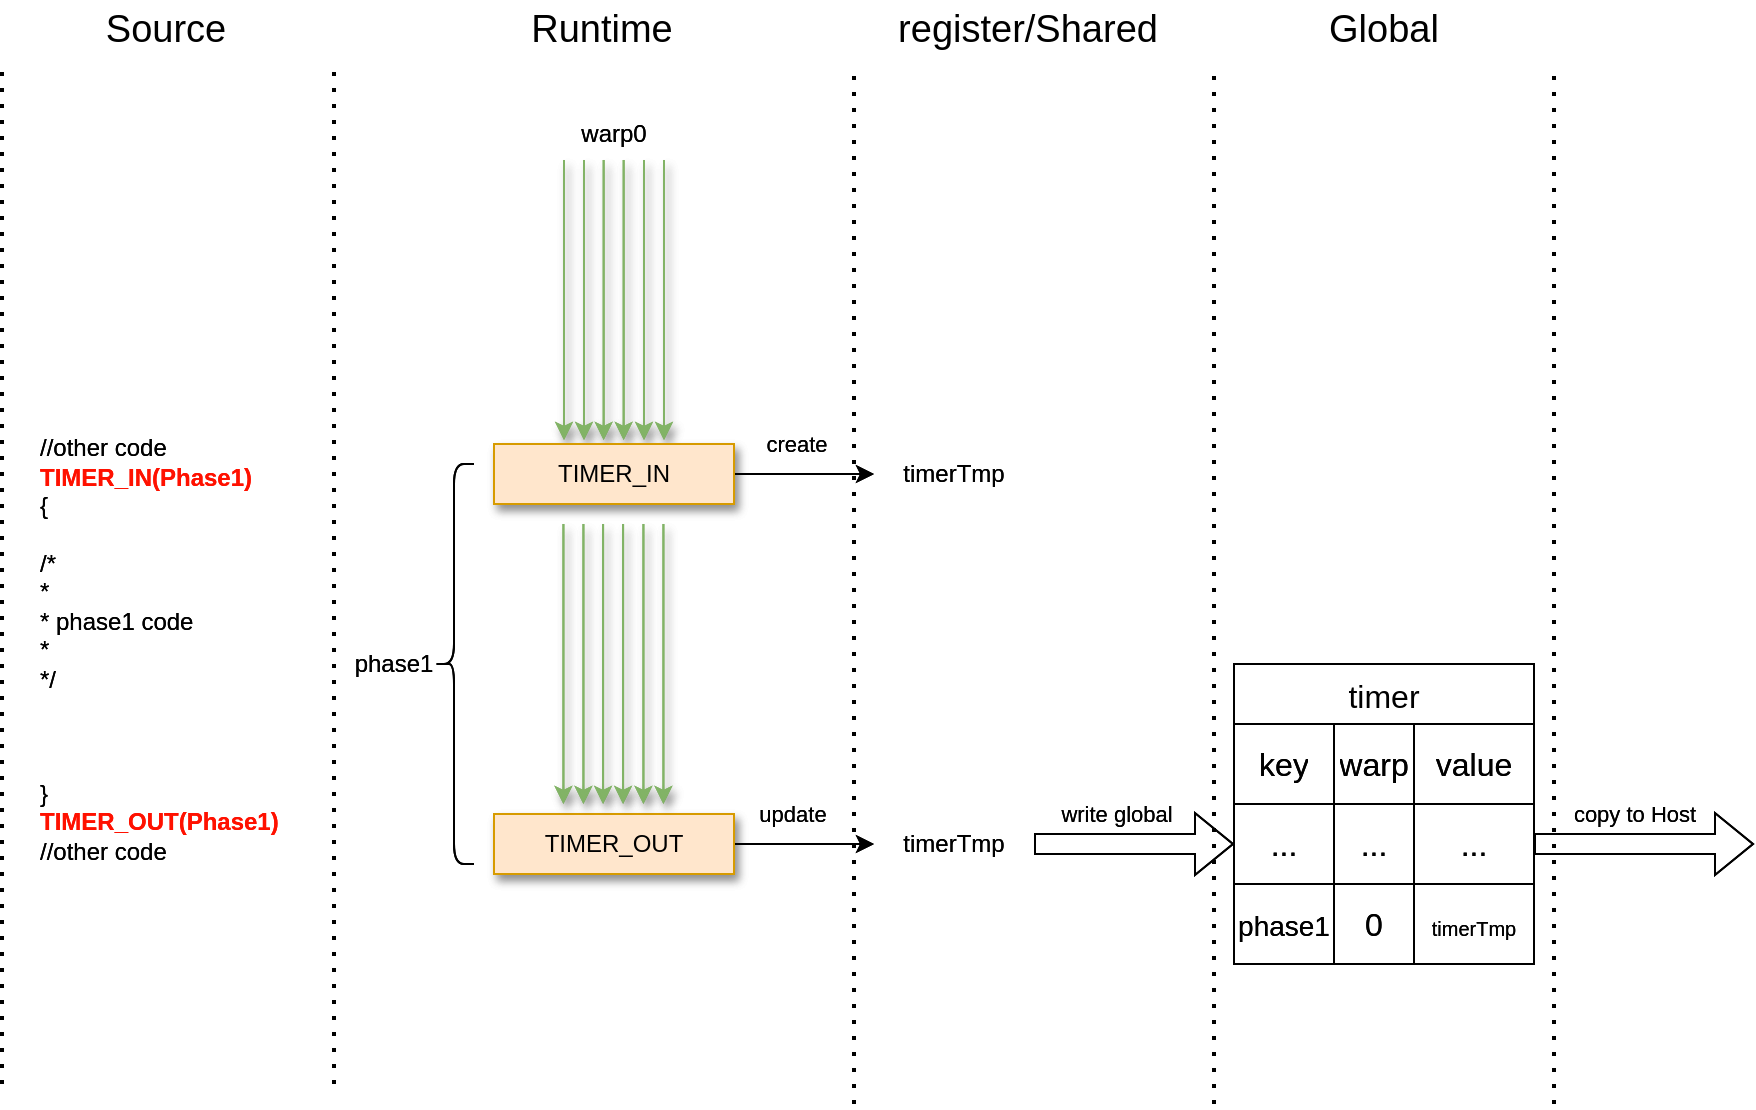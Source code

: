 <mxfile version="24.3.1" type="github">
  <diagram name="第 1 页" id="hJNX8lAzf8RKwbBA4VXU">
    <mxGraphModel dx="2089" dy="714" grid="1" gridSize="10" guides="1" tooltips="1" connect="1" arrows="1" fold="1" page="1" pageScale="1" pageWidth="827" pageHeight="1169" math="0" shadow="0">
      <root>
        <mxCell id="0" />
        <mxCell id="1" parent="0" />
        <mxCell id="9Ep7C8gIcRbLe95KcG3j-2" value="" style="endArrow=classic;html=1;rounded=0;shadow=1;fillColor=#d5e8d4;strokeColor=#82b366;" edge="1" parent="1">
          <mxGeometry width="50" height="50" relative="1" as="geometry">
            <mxPoint x="-119" y="268" as="sourcePoint" />
            <mxPoint x="-119" y="408" as="targetPoint" />
          </mxGeometry>
        </mxCell>
        <mxCell id="9Ep7C8gIcRbLe95KcG3j-3" value="" style="endArrow=classic;html=1;rounded=0;shadow=1;fillColor=#d5e8d4;strokeColor=#82b366;" edge="1" parent="1">
          <mxGeometry width="50" height="50" relative="1" as="geometry">
            <mxPoint x="-109" y="268" as="sourcePoint" />
            <mxPoint x="-109" y="408" as="targetPoint" />
          </mxGeometry>
        </mxCell>
        <mxCell id="9Ep7C8gIcRbLe95KcG3j-4" value="" style="endArrow=classic;html=1;rounded=0;shadow=1;fillColor=#d5e8d4;strokeColor=#82b366;" edge="1" parent="1">
          <mxGeometry width="50" height="50" relative="1" as="geometry">
            <mxPoint x="-99.17" y="268" as="sourcePoint" />
            <mxPoint x="-99.17" y="408" as="targetPoint" />
          </mxGeometry>
        </mxCell>
        <mxCell id="9Ep7C8gIcRbLe95KcG3j-5" value="" style="endArrow=classic;html=1;rounded=0;shadow=1;fillColor=#d5e8d4;strokeColor=#82b366;" edge="1" parent="1">
          <mxGeometry width="50" height="50" relative="1" as="geometry">
            <mxPoint x="-89.17" y="268" as="sourcePoint" />
            <mxPoint x="-89.17" y="408" as="targetPoint" />
          </mxGeometry>
        </mxCell>
        <mxCell id="9Ep7C8gIcRbLe95KcG3j-6" value="" style="endArrow=classic;html=1;rounded=0;shadow=1;fillColor=#d5e8d4;strokeColor=#82b366;" edge="1" parent="1">
          <mxGeometry width="50" height="50" relative="1" as="geometry">
            <mxPoint x="-79" y="268" as="sourcePoint" />
            <mxPoint x="-79" y="408" as="targetPoint" />
          </mxGeometry>
        </mxCell>
        <mxCell id="9Ep7C8gIcRbLe95KcG3j-7" value="" style="endArrow=classic;html=1;rounded=0;shadow=1;fillColor=#d5e8d4;strokeColor=#82b366;" edge="1" parent="1">
          <mxGeometry width="50" height="50" relative="1" as="geometry">
            <mxPoint x="-69" y="268" as="sourcePoint" />
            <mxPoint x="-69" y="408" as="targetPoint" />
          </mxGeometry>
        </mxCell>
        <mxCell id="9Ep7C8gIcRbLe95KcG3j-10" value="warp0" style="text;html=1;align=center;verticalAlign=middle;whiteSpace=wrap;rounded=0;" vertex="1" parent="1">
          <mxGeometry x="-124" y="240" width="60" height="30" as="geometry" />
        </mxCell>
        <mxCell id="9Ep7C8gIcRbLe95KcG3j-60" value="" style="edgeStyle=orthogonalEdgeStyle;rounded=0;orthogonalLoop=1;jettySize=auto;html=1;" edge="1" parent="1" source="9Ep7C8gIcRbLe95KcG3j-24" target="9Ep7C8gIcRbLe95KcG3j-48">
          <mxGeometry relative="1" as="geometry" />
        </mxCell>
        <mxCell id="9Ep7C8gIcRbLe95KcG3j-61" value="create" style="edgeLabel;html=1;align=center;verticalAlign=middle;resizable=0;points=[];labelBackgroundColor=none;" vertex="1" connectable="0" parent="9Ep7C8gIcRbLe95KcG3j-60">
          <mxGeometry x="-0.047" relative="1" as="geometry">
            <mxPoint x="-3" y="-15" as="offset" />
          </mxGeometry>
        </mxCell>
        <mxCell id="9Ep7C8gIcRbLe95KcG3j-24" value="TIMER_IN" style="rounded=0;whiteSpace=wrap;html=1;fillColor=#ffe6cc;strokeColor=#d79b00;shadow=1;" vertex="1" parent="1">
          <mxGeometry x="-154" y="410" width="120" height="30" as="geometry" />
        </mxCell>
        <mxCell id="9Ep7C8gIcRbLe95KcG3j-46" value="" style="edgeStyle=orthogonalEdgeStyle;rounded=0;orthogonalLoop=1;jettySize=auto;html=1;entryX=0;entryY=0.5;entryDx=0;entryDy=0;" edge="1" parent="1" source="9Ep7C8gIcRbLe95KcG3j-26" target="9Ep7C8gIcRbLe95KcG3j-49">
          <mxGeometry relative="1" as="geometry">
            <mxPoint x="46" y="615" as="targetPoint" />
          </mxGeometry>
        </mxCell>
        <mxCell id="9Ep7C8gIcRbLe95KcG3j-62" value="update" style="edgeLabel;html=1;align=center;verticalAlign=middle;resizable=0;points=[];labelBackgroundColor=none;" vertex="1" connectable="0" parent="9Ep7C8gIcRbLe95KcG3j-46">
          <mxGeometry x="-0.183" relative="1" as="geometry">
            <mxPoint y="-15" as="offset" />
          </mxGeometry>
        </mxCell>
        <mxCell id="9Ep7C8gIcRbLe95KcG3j-26" value="TIMER_OUT" style="rounded=0;whiteSpace=wrap;html=1;fillColor=#ffe6cc;strokeColor=#d79b00;shadow=1;" vertex="1" parent="1">
          <mxGeometry x="-154" y="595" width="120" height="30" as="geometry" />
        </mxCell>
        <mxCell id="9Ep7C8gIcRbLe95KcG3j-27" value="" style="shape=curlyBracket;whiteSpace=wrap;html=1;rounded=1;labelPosition=left;verticalLabelPosition=middle;align=right;verticalAlign=middle;" vertex="1" parent="1">
          <mxGeometry x="-184" y="420" width="20" height="200" as="geometry" />
        </mxCell>
        <mxCell id="9Ep7C8gIcRbLe95KcG3j-28" value="phase1" style="text;html=1;align=center;verticalAlign=middle;whiteSpace=wrap;rounded=0;" vertex="1" parent="1">
          <mxGeometry x="-234" y="505" width="60" height="30" as="geometry" />
        </mxCell>
        <mxCell id="9Ep7C8gIcRbLe95KcG3j-35" value="" style="endArrow=classic;html=1;rounded=0;shadow=1;fillColor=#d5e8d4;strokeColor=#82b366;" edge="1" parent="1">
          <mxGeometry width="50" height="50" relative="1" as="geometry">
            <mxPoint x="-119.29" y="450" as="sourcePoint" />
            <mxPoint x="-119.29" y="590" as="targetPoint" />
          </mxGeometry>
        </mxCell>
        <mxCell id="9Ep7C8gIcRbLe95KcG3j-36" value="" style="endArrow=classic;html=1;rounded=0;shadow=1;fillColor=#d5e8d4;strokeColor=#82b366;" edge="1" parent="1">
          <mxGeometry width="50" height="50" relative="1" as="geometry">
            <mxPoint x="-109.29" y="450" as="sourcePoint" />
            <mxPoint x="-109.29" y="590" as="targetPoint" />
          </mxGeometry>
        </mxCell>
        <mxCell id="9Ep7C8gIcRbLe95KcG3j-37" value="" style="endArrow=classic;html=1;rounded=0;shadow=1;fillColor=#d5e8d4;strokeColor=#82b366;" edge="1" parent="1">
          <mxGeometry width="50" height="50" relative="1" as="geometry">
            <mxPoint x="-99.46" y="450" as="sourcePoint" />
            <mxPoint x="-99.46" y="590" as="targetPoint" />
          </mxGeometry>
        </mxCell>
        <mxCell id="9Ep7C8gIcRbLe95KcG3j-38" value="" style="endArrow=classic;html=1;rounded=0;shadow=1;fillColor=#d5e8d4;strokeColor=#82b366;" edge="1" parent="1">
          <mxGeometry width="50" height="50" relative="1" as="geometry">
            <mxPoint x="-89.46" y="450" as="sourcePoint" />
            <mxPoint x="-89.46" y="590" as="targetPoint" />
          </mxGeometry>
        </mxCell>
        <mxCell id="9Ep7C8gIcRbLe95KcG3j-39" value="" style="endArrow=classic;html=1;rounded=0;shadow=1;fillColor=#d5e8d4;strokeColor=#82b366;" edge="1" parent="1">
          <mxGeometry width="50" height="50" relative="1" as="geometry">
            <mxPoint x="-79.29" y="450" as="sourcePoint" />
            <mxPoint x="-79.29" y="590" as="targetPoint" />
          </mxGeometry>
        </mxCell>
        <mxCell id="9Ep7C8gIcRbLe95KcG3j-40" value="" style="endArrow=classic;html=1;rounded=0;shadow=1;fillColor=#d5e8d4;strokeColor=#82b366;" edge="1" parent="1">
          <mxGeometry width="50" height="50" relative="1" as="geometry">
            <mxPoint x="-69.29" y="450" as="sourcePoint" />
            <mxPoint x="-69.29" y="590" as="targetPoint" />
          </mxGeometry>
        </mxCell>
        <mxCell id="9Ep7C8gIcRbLe95KcG3j-43" value="" style="endArrow=none;dashed=1;html=1;dashPattern=1 3;strokeWidth=2;rounded=0;" edge="1" parent="1">
          <mxGeometry width="50" height="50" relative="1" as="geometry">
            <mxPoint x="-234" y="730" as="sourcePoint" />
            <mxPoint x="-234" y="220" as="targetPoint" />
          </mxGeometry>
        </mxCell>
        <mxCell id="9Ep7C8gIcRbLe95KcG3j-44" value="" style="endArrow=none;dashed=1;html=1;dashPattern=1 3;strokeWidth=2;rounded=0;" edge="1" parent="1">
          <mxGeometry width="50" height="50" relative="1" as="geometry">
            <mxPoint x="26" y="740" as="sourcePoint" />
            <mxPoint x="26" y="220" as="targetPoint" />
          </mxGeometry>
        </mxCell>
        <mxCell id="9Ep7C8gIcRbLe95KcG3j-47" value="Runtime" style="text;html=1;align=center;verticalAlign=middle;whiteSpace=wrap;rounded=0;fontSize=19;" vertex="1" parent="1">
          <mxGeometry x="-130" y="188" width="60" height="30" as="geometry" />
        </mxCell>
        <mxCell id="9Ep7C8gIcRbLe95KcG3j-48" value="timerTmp" style="text;html=1;align=center;verticalAlign=middle;whiteSpace=wrap;rounded=0;" vertex="1" parent="1">
          <mxGeometry x="36" y="410" width="80" height="30" as="geometry" />
        </mxCell>
        <mxCell id="9Ep7C8gIcRbLe95KcG3j-49" value="timerTmp" style="text;html=1;align=center;verticalAlign=middle;whiteSpace=wrap;rounded=0;" vertex="1" parent="1">
          <mxGeometry x="36" y="595" width="80" height="30" as="geometry" />
        </mxCell>
        <mxCell id="9Ep7C8gIcRbLe95KcG3j-51" value="" style="endArrow=none;dashed=1;html=1;dashPattern=1 3;strokeWidth=2;rounded=0;" edge="1" parent="1">
          <mxGeometry width="50" height="50" relative="1" as="geometry">
            <mxPoint x="206" y="740" as="sourcePoint" />
            <mxPoint x="206" y="220" as="targetPoint" />
          </mxGeometry>
        </mxCell>
        <mxCell id="9Ep7C8gIcRbLe95KcG3j-54" value="" style="endArrow=none;dashed=1;html=1;dashPattern=1 3;strokeWidth=2;rounded=0;" edge="1" parent="1">
          <mxGeometry width="50" height="50" relative="1" as="geometry">
            <mxPoint x="376" y="740" as="sourcePoint" />
            <mxPoint x="376" y="220" as="targetPoint" />
          </mxGeometry>
        </mxCell>
        <mxCell id="9Ep7C8gIcRbLe95KcG3j-65" value="timer" style="shape=table;startSize=30;container=1;collapsible=0;childLayout=tableLayout;strokeColor=default;fontSize=16;shadow=0;" vertex="1" parent="1">
          <mxGeometry x="216" y="520" width="150" height="150" as="geometry" />
        </mxCell>
        <mxCell id="9Ep7C8gIcRbLe95KcG3j-66" value="" style="shape=tableRow;horizontal=0;startSize=0;swimlaneHead=0;swimlaneBody=0;strokeColor=inherit;top=0;left=0;bottom=0;right=0;collapsible=0;dropTarget=0;fillColor=none;points=[[0,0.5],[1,0.5]];portConstraint=eastwest;fontSize=16;" vertex="1" parent="9Ep7C8gIcRbLe95KcG3j-65">
          <mxGeometry y="30" width="150" height="40" as="geometry" />
        </mxCell>
        <mxCell id="9Ep7C8gIcRbLe95KcG3j-67" value="key" style="shape=partialRectangle;html=1;whiteSpace=wrap;connectable=0;strokeColor=inherit;overflow=hidden;fillColor=none;top=0;left=0;bottom=0;right=0;pointerEvents=1;fontSize=16;" vertex="1" parent="9Ep7C8gIcRbLe95KcG3j-66">
          <mxGeometry width="50" height="40" as="geometry">
            <mxRectangle width="50" height="40" as="alternateBounds" />
          </mxGeometry>
        </mxCell>
        <mxCell id="9Ep7C8gIcRbLe95KcG3j-68" value="warp" style="shape=partialRectangle;html=1;whiteSpace=wrap;connectable=0;strokeColor=inherit;overflow=hidden;fillColor=none;top=0;left=0;bottom=0;right=0;pointerEvents=1;fontSize=16;" vertex="1" parent="9Ep7C8gIcRbLe95KcG3j-66">
          <mxGeometry x="50" width="40" height="40" as="geometry">
            <mxRectangle width="40" height="40" as="alternateBounds" />
          </mxGeometry>
        </mxCell>
        <mxCell id="9Ep7C8gIcRbLe95KcG3j-69" value="value" style="shape=partialRectangle;html=1;whiteSpace=wrap;connectable=0;strokeColor=inherit;overflow=hidden;fillColor=none;top=0;left=0;bottom=0;right=0;pointerEvents=1;fontSize=16;" vertex="1" parent="9Ep7C8gIcRbLe95KcG3j-66">
          <mxGeometry x="90" width="60" height="40" as="geometry">
            <mxRectangle width="60" height="40" as="alternateBounds" />
          </mxGeometry>
        </mxCell>
        <mxCell id="9Ep7C8gIcRbLe95KcG3j-70" value="" style="shape=tableRow;horizontal=0;startSize=0;swimlaneHead=0;swimlaneBody=0;strokeColor=inherit;top=0;left=0;bottom=0;right=0;collapsible=0;dropTarget=0;fillColor=none;points=[[0,0.5],[1,0.5]];portConstraint=eastwest;fontSize=16;" vertex="1" parent="9Ep7C8gIcRbLe95KcG3j-65">
          <mxGeometry y="70" width="150" height="40" as="geometry" />
        </mxCell>
        <mxCell id="9Ep7C8gIcRbLe95KcG3j-71" value="..." style="shape=partialRectangle;html=1;whiteSpace=wrap;connectable=0;strokeColor=inherit;overflow=hidden;fillColor=none;top=0;left=0;bottom=0;right=0;pointerEvents=1;fontSize=16;" vertex="1" parent="9Ep7C8gIcRbLe95KcG3j-70">
          <mxGeometry width="50" height="40" as="geometry">
            <mxRectangle width="50" height="40" as="alternateBounds" />
          </mxGeometry>
        </mxCell>
        <mxCell id="9Ep7C8gIcRbLe95KcG3j-72" value="..." style="shape=partialRectangle;html=1;whiteSpace=wrap;connectable=0;strokeColor=inherit;overflow=hidden;fillColor=none;top=0;left=0;bottom=0;right=0;pointerEvents=1;fontSize=16;" vertex="1" parent="9Ep7C8gIcRbLe95KcG3j-70">
          <mxGeometry x="50" width="40" height="40" as="geometry">
            <mxRectangle width="40" height="40" as="alternateBounds" />
          </mxGeometry>
        </mxCell>
        <mxCell id="9Ep7C8gIcRbLe95KcG3j-73" value="..." style="shape=partialRectangle;html=1;whiteSpace=wrap;connectable=0;strokeColor=inherit;overflow=hidden;fillColor=none;top=0;left=0;bottom=0;right=0;pointerEvents=1;fontSize=16;" vertex="1" parent="9Ep7C8gIcRbLe95KcG3j-70">
          <mxGeometry x="90" width="60" height="40" as="geometry">
            <mxRectangle width="60" height="40" as="alternateBounds" />
          </mxGeometry>
        </mxCell>
        <mxCell id="9Ep7C8gIcRbLe95KcG3j-74" value="" style="shape=tableRow;horizontal=0;startSize=0;swimlaneHead=0;swimlaneBody=0;strokeColor=inherit;top=0;left=0;bottom=0;right=0;collapsible=0;dropTarget=0;fillColor=none;points=[[0,0.5],[1,0.5]];portConstraint=eastwest;fontSize=16;" vertex="1" parent="9Ep7C8gIcRbLe95KcG3j-65">
          <mxGeometry y="110" width="150" height="40" as="geometry" />
        </mxCell>
        <mxCell id="9Ep7C8gIcRbLe95KcG3j-75" value="&lt;font style=&quot;font-size: 14px;&quot;&gt;phase1&lt;/font&gt;" style="shape=partialRectangle;html=1;whiteSpace=wrap;connectable=0;strokeColor=inherit;overflow=hidden;fillColor=none;top=0;left=0;bottom=0;right=0;pointerEvents=1;fontSize=16;" vertex="1" parent="9Ep7C8gIcRbLe95KcG3j-74">
          <mxGeometry width="50" height="40" as="geometry">
            <mxRectangle width="50" height="40" as="alternateBounds" />
          </mxGeometry>
        </mxCell>
        <mxCell id="9Ep7C8gIcRbLe95KcG3j-76" value="0" style="shape=partialRectangle;html=1;whiteSpace=wrap;connectable=0;strokeColor=inherit;overflow=hidden;fillColor=none;top=0;left=0;bottom=0;right=0;pointerEvents=1;fontSize=16;" vertex="1" parent="9Ep7C8gIcRbLe95KcG3j-74">
          <mxGeometry x="50" width="40" height="40" as="geometry">
            <mxRectangle width="40" height="40" as="alternateBounds" />
          </mxGeometry>
        </mxCell>
        <mxCell id="9Ep7C8gIcRbLe95KcG3j-77" value="&lt;font style=&quot;font-size: 10px;&quot;&gt;timerTmp&lt;/font&gt;" style="shape=partialRectangle;html=1;whiteSpace=wrap;connectable=0;strokeColor=inherit;overflow=hidden;fillColor=none;top=0;left=0;bottom=0;right=0;pointerEvents=1;fontSize=16;" vertex="1" parent="9Ep7C8gIcRbLe95KcG3j-74">
          <mxGeometry x="90" width="60" height="40" as="geometry">
            <mxRectangle width="60" height="40" as="alternateBounds" />
          </mxGeometry>
        </mxCell>
        <mxCell id="9Ep7C8gIcRbLe95KcG3j-81" value="" style="shape=flexArrow;endArrow=classic;html=1;rounded=0;exitX=1;exitY=0.5;exitDx=0;exitDy=0;entryX=0;entryY=0.5;entryDx=0;entryDy=0;" edge="1" parent="1" source="9Ep7C8gIcRbLe95KcG3j-49" target="9Ep7C8gIcRbLe95KcG3j-70">
          <mxGeometry width="50" height="50" relative="1" as="geometry">
            <mxPoint x="106" y="620" as="sourcePoint" />
            <mxPoint x="215" y="616" as="targetPoint" />
          </mxGeometry>
        </mxCell>
        <mxCell id="9Ep7C8gIcRbLe95KcG3j-82" value="write global" style="edgeLabel;html=1;align=center;verticalAlign=middle;resizable=0;points=[];labelBackgroundColor=none;" vertex="1" connectable="0" parent="9Ep7C8gIcRbLe95KcG3j-81">
          <mxGeometry x="-0.034" y="2" relative="1" as="geometry">
            <mxPoint x="-8" y="-13" as="offset" />
          </mxGeometry>
        </mxCell>
        <mxCell id="9Ep7C8gIcRbLe95KcG3j-83" value="" style="shape=flexArrow;endArrow=classic;html=1;rounded=0;exitX=1;exitY=0.5;exitDx=0;exitDy=0;" edge="1" parent="1" source="9Ep7C8gIcRbLe95KcG3j-70">
          <mxGeometry width="50" height="50" relative="1" as="geometry">
            <mxPoint x="376" y="609.71" as="sourcePoint" />
            <mxPoint x="476" y="610" as="targetPoint" />
          </mxGeometry>
        </mxCell>
        <mxCell id="9Ep7C8gIcRbLe95KcG3j-84" value="copy to Host" style="edgeLabel;html=1;align=center;verticalAlign=middle;resizable=0;points=[];labelBackgroundColor=none;" vertex="1" connectable="0" parent="9Ep7C8gIcRbLe95KcG3j-83">
          <mxGeometry x="-0.132" y="5" relative="1" as="geometry">
            <mxPoint x="2" y="-10" as="offset" />
          </mxGeometry>
        </mxCell>
        <mxCell id="9Ep7C8gIcRbLe95KcG3j-85" value="&lt;div&gt;//other code&lt;/div&gt;&lt;div&gt;&lt;b&gt;&lt;font color=&quot;#ff1100&quot;&gt;&lt;span style=&quot;background-color: initial;&quot;&gt;TIMER_IN(Phase1)&lt;/span&gt;&lt;br&gt;&lt;/font&gt;&lt;/b&gt;&lt;/div&gt;&lt;div&gt;&lt;div&gt;{&lt;/div&gt;&lt;/div&gt;&lt;div&gt;&lt;br&gt;&lt;/div&gt;&lt;div&gt;/*&lt;/div&gt;&lt;div&gt;*&lt;/div&gt;&lt;div&gt;* phase1 code&lt;/div&gt;&lt;div&gt;*&lt;/div&gt;&lt;div&gt;*/&lt;/div&gt;&lt;div&gt;&lt;br&gt;&lt;/div&gt;&lt;div&gt;&lt;br&gt;&lt;/div&gt;&lt;div&gt;&lt;br&gt;&lt;/div&gt;&lt;div&gt;}&lt;/div&gt;&lt;div&gt;&lt;font color=&quot;#ff1100&quot;&gt;&lt;b&gt;TIMER_OUT(Phase1)&lt;/b&gt;&lt;/font&gt;&lt;/div&gt;&lt;div&gt;//other code&lt;br&gt;&lt;div&gt;&lt;br&gt;&lt;/div&gt;&lt;/div&gt;" style="text;html=1;align=left;verticalAlign=middle;whiteSpace=wrap;rounded=0;" vertex="1" parent="1">
          <mxGeometry x="-383" y="410" width="130" height="220" as="geometry" />
        </mxCell>
        <mxCell id="9Ep7C8gIcRbLe95KcG3j-86" value="" style="endArrow=none;dashed=1;html=1;dashPattern=1 3;strokeWidth=2;rounded=0;" edge="1" parent="1">
          <mxGeometry width="50" height="50" relative="1" as="geometry">
            <mxPoint x="-400" y="730" as="sourcePoint" />
            <mxPoint x="-400" y="220" as="targetPoint" />
          </mxGeometry>
        </mxCell>
        <mxCell id="9Ep7C8gIcRbLe95KcG3j-87" value="Source" style="text;html=1;align=center;verticalAlign=middle;whiteSpace=wrap;rounded=0;fontSize=19;" vertex="1" parent="1">
          <mxGeometry x="-348" y="188" width="60" height="30" as="geometry" />
        </mxCell>
        <mxCell id="9Ep7C8gIcRbLe95KcG3j-88" value="" style="endArrow=classic;html=1;rounded=0;shadow=1;fillColor=#d5e8d4;strokeColor=#82b366;" edge="1" parent="1">
          <mxGeometry width="50" height="50" relative="1" as="geometry">
            <mxPoint x="-119" y="268" as="sourcePoint" />
            <mxPoint x="-119" y="408" as="targetPoint" />
          </mxGeometry>
        </mxCell>
        <mxCell id="9Ep7C8gIcRbLe95KcG3j-89" value="" style="endArrow=classic;html=1;rounded=0;shadow=1;fillColor=#d5e8d4;strokeColor=#82b366;" edge="1" parent="1">
          <mxGeometry width="50" height="50" relative="1" as="geometry">
            <mxPoint x="-109" y="268" as="sourcePoint" />
            <mxPoint x="-109" y="408" as="targetPoint" />
          </mxGeometry>
        </mxCell>
        <mxCell id="9Ep7C8gIcRbLe95KcG3j-90" value="" style="endArrow=classic;html=1;rounded=0;shadow=1;fillColor=#d5e8d4;strokeColor=#82b366;" edge="1" parent="1">
          <mxGeometry width="50" height="50" relative="1" as="geometry">
            <mxPoint x="-99.17" y="268" as="sourcePoint" />
            <mxPoint x="-99.17" y="408" as="targetPoint" />
          </mxGeometry>
        </mxCell>
        <mxCell id="9Ep7C8gIcRbLe95KcG3j-91" value="" style="endArrow=classic;html=1;rounded=0;shadow=1;fillColor=#d5e8d4;strokeColor=#82b366;" edge="1" parent="1">
          <mxGeometry width="50" height="50" relative="1" as="geometry">
            <mxPoint x="-89.17" y="268" as="sourcePoint" />
            <mxPoint x="-89.17" y="408" as="targetPoint" />
          </mxGeometry>
        </mxCell>
        <mxCell id="9Ep7C8gIcRbLe95KcG3j-92" value="" style="endArrow=classic;html=1;rounded=0;shadow=1;fillColor=#d5e8d4;strokeColor=#82b366;" edge="1" parent="1">
          <mxGeometry width="50" height="50" relative="1" as="geometry">
            <mxPoint x="-79" y="268" as="sourcePoint" />
            <mxPoint x="-79" y="408" as="targetPoint" />
          </mxGeometry>
        </mxCell>
        <mxCell id="9Ep7C8gIcRbLe95KcG3j-93" value="" style="endArrow=classic;html=1;rounded=0;shadow=1;fillColor=#d5e8d4;strokeColor=#82b366;" edge="1" parent="1">
          <mxGeometry width="50" height="50" relative="1" as="geometry">
            <mxPoint x="-69" y="268" as="sourcePoint" />
            <mxPoint x="-69" y="408" as="targetPoint" />
          </mxGeometry>
        </mxCell>
        <mxCell id="9Ep7C8gIcRbLe95KcG3j-94" value="warp0" style="text;html=1;align=center;verticalAlign=middle;whiteSpace=wrap;rounded=0;" vertex="1" parent="1">
          <mxGeometry x="-124" y="240" width="60" height="30" as="geometry" />
        </mxCell>
        <mxCell id="9Ep7C8gIcRbLe95KcG3j-95" value="" style="edgeStyle=orthogonalEdgeStyle;rounded=0;orthogonalLoop=1;jettySize=auto;html=1;" edge="1" parent="1" source="9Ep7C8gIcRbLe95KcG3j-97" target="9Ep7C8gIcRbLe95KcG3j-112">
          <mxGeometry relative="1" as="geometry" />
        </mxCell>
        <mxCell id="9Ep7C8gIcRbLe95KcG3j-96" value="create" style="edgeLabel;html=1;align=center;verticalAlign=middle;resizable=0;points=[];labelBackgroundColor=none;" vertex="1" connectable="0" parent="9Ep7C8gIcRbLe95KcG3j-95">
          <mxGeometry x="-0.047" relative="1" as="geometry">
            <mxPoint x="-3" y="-15" as="offset" />
          </mxGeometry>
        </mxCell>
        <mxCell id="9Ep7C8gIcRbLe95KcG3j-97" value="TIMER_IN" style="rounded=0;whiteSpace=wrap;html=1;fillColor=#ffe6cc;strokeColor=#d79b00;shadow=1;" vertex="1" parent="1">
          <mxGeometry x="-154" y="410" width="120" height="30" as="geometry" />
        </mxCell>
        <mxCell id="9Ep7C8gIcRbLe95KcG3j-98" value="" style="edgeStyle=orthogonalEdgeStyle;rounded=0;orthogonalLoop=1;jettySize=auto;html=1;entryX=0;entryY=0.5;entryDx=0;entryDy=0;" edge="1" parent="1" source="9Ep7C8gIcRbLe95KcG3j-100" target="9Ep7C8gIcRbLe95KcG3j-113">
          <mxGeometry relative="1" as="geometry">
            <mxPoint x="46" y="615" as="targetPoint" />
          </mxGeometry>
        </mxCell>
        <mxCell id="9Ep7C8gIcRbLe95KcG3j-99" value="update" style="edgeLabel;html=1;align=center;verticalAlign=middle;resizable=0;points=[];labelBackgroundColor=none;" vertex="1" connectable="0" parent="9Ep7C8gIcRbLe95KcG3j-98">
          <mxGeometry x="-0.183" relative="1" as="geometry">
            <mxPoint y="-15" as="offset" />
          </mxGeometry>
        </mxCell>
        <mxCell id="9Ep7C8gIcRbLe95KcG3j-100" value="TIMER_OUT" style="rounded=0;whiteSpace=wrap;html=1;fillColor=#ffe6cc;strokeColor=#d79b00;shadow=1;" vertex="1" parent="1">
          <mxGeometry x="-154" y="595" width="120" height="30" as="geometry" />
        </mxCell>
        <mxCell id="9Ep7C8gIcRbLe95KcG3j-101" value="" style="shape=curlyBracket;whiteSpace=wrap;html=1;rounded=1;labelPosition=left;verticalLabelPosition=middle;align=right;verticalAlign=middle;" vertex="1" parent="1">
          <mxGeometry x="-184" y="420" width="20" height="200" as="geometry" />
        </mxCell>
        <mxCell id="9Ep7C8gIcRbLe95KcG3j-102" value="phase1" style="text;html=1;align=center;verticalAlign=middle;whiteSpace=wrap;rounded=0;" vertex="1" parent="1">
          <mxGeometry x="-234" y="505" width="60" height="30" as="geometry" />
        </mxCell>
        <mxCell id="9Ep7C8gIcRbLe95KcG3j-103" value="" style="endArrow=classic;html=1;rounded=0;shadow=1;fillColor=#d5e8d4;strokeColor=#82b366;" edge="1" parent="1">
          <mxGeometry width="50" height="50" relative="1" as="geometry">
            <mxPoint x="-119.29" y="450" as="sourcePoint" />
            <mxPoint x="-119.29" y="590" as="targetPoint" />
          </mxGeometry>
        </mxCell>
        <mxCell id="9Ep7C8gIcRbLe95KcG3j-104" value="" style="endArrow=classic;html=1;rounded=0;shadow=1;fillColor=#d5e8d4;strokeColor=#82b366;" edge="1" parent="1">
          <mxGeometry width="50" height="50" relative="1" as="geometry">
            <mxPoint x="-109.29" y="450" as="sourcePoint" />
            <mxPoint x="-109.29" y="590" as="targetPoint" />
          </mxGeometry>
        </mxCell>
        <mxCell id="9Ep7C8gIcRbLe95KcG3j-105" value="" style="endArrow=classic;html=1;rounded=0;shadow=1;fillColor=#d5e8d4;strokeColor=#82b366;" edge="1" parent="1">
          <mxGeometry width="50" height="50" relative="1" as="geometry">
            <mxPoint x="-99.46" y="450" as="sourcePoint" />
            <mxPoint x="-99.46" y="590" as="targetPoint" />
          </mxGeometry>
        </mxCell>
        <mxCell id="9Ep7C8gIcRbLe95KcG3j-106" value="" style="endArrow=classic;html=1;rounded=0;shadow=1;fillColor=#d5e8d4;strokeColor=#82b366;" edge="1" parent="1">
          <mxGeometry width="50" height="50" relative="1" as="geometry">
            <mxPoint x="-89.46" y="450" as="sourcePoint" />
            <mxPoint x="-89.46" y="590" as="targetPoint" />
          </mxGeometry>
        </mxCell>
        <mxCell id="9Ep7C8gIcRbLe95KcG3j-107" value="" style="endArrow=classic;html=1;rounded=0;shadow=1;fillColor=#d5e8d4;strokeColor=#82b366;" edge="1" parent="1">
          <mxGeometry width="50" height="50" relative="1" as="geometry">
            <mxPoint x="-79.29" y="450" as="sourcePoint" />
            <mxPoint x="-79.29" y="590" as="targetPoint" />
          </mxGeometry>
        </mxCell>
        <mxCell id="9Ep7C8gIcRbLe95KcG3j-108" value="" style="endArrow=classic;html=1;rounded=0;shadow=1;fillColor=#d5e8d4;strokeColor=#82b366;" edge="1" parent="1">
          <mxGeometry width="50" height="50" relative="1" as="geometry">
            <mxPoint x="-69.29" y="450" as="sourcePoint" />
            <mxPoint x="-69.29" y="590" as="targetPoint" />
          </mxGeometry>
        </mxCell>
        <mxCell id="9Ep7C8gIcRbLe95KcG3j-109" value="" style="endArrow=none;dashed=1;html=1;dashPattern=1 3;strokeWidth=2;rounded=0;" edge="1" parent="1">
          <mxGeometry width="50" height="50" relative="1" as="geometry">
            <mxPoint x="-234" y="730" as="sourcePoint" />
            <mxPoint x="-234" y="220" as="targetPoint" />
          </mxGeometry>
        </mxCell>
        <mxCell id="9Ep7C8gIcRbLe95KcG3j-110" value="" style="endArrow=none;dashed=1;html=1;dashPattern=1 3;strokeWidth=2;rounded=0;" edge="1" parent="1">
          <mxGeometry width="50" height="50" relative="1" as="geometry">
            <mxPoint x="26" y="740" as="sourcePoint" />
            <mxPoint x="26" y="220" as="targetPoint" />
          </mxGeometry>
        </mxCell>
        <mxCell id="9Ep7C8gIcRbLe95KcG3j-112" value="timerTmp" style="text;html=1;align=center;verticalAlign=middle;whiteSpace=wrap;rounded=0;" vertex="1" parent="1">
          <mxGeometry x="36" y="410" width="80" height="30" as="geometry" />
        </mxCell>
        <mxCell id="9Ep7C8gIcRbLe95KcG3j-113" value="timerTmp" style="text;html=1;align=center;verticalAlign=middle;whiteSpace=wrap;rounded=0;" vertex="1" parent="1">
          <mxGeometry x="36" y="595" width="80" height="30" as="geometry" />
        </mxCell>
        <mxCell id="9Ep7C8gIcRbLe95KcG3j-114" value="" style="endArrow=none;dashed=1;html=1;dashPattern=1 3;strokeWidth=2;rounded=0;" edge="1" parent="1">
          <mxGeometry width="50" height="50" relative="1" as="geometry">
            <mxPoint x="206" y="740" as="sourcePoint" />
            <mxPoint x="206" y="220" as="targetPoint" />
          </mxGeometry>
        </mxCell>
        <mxCell id="9Ep7C8gIcRbLe95KcG3j-115" value="register/Shared" style="text;html=1;align=center;verticalAlign=middle;whiteSpace=wrap;rounded=0;fontSize=19;" vertex="1" parent="1">
          <mxGeometry x="83" y="188" width="60" height="30" as="geometry" />
        </mxCell>
        <mxCell id="9Ep7C8gIcRbLe95KcG3j-116" value="" style="endArrow=none;dashed=1;html=1;dashPattern=1 3;strokeWidth=2;rounded=0;" edge="1" parent="1">
          <mxGeometry width="50" height="50" relative="1" as="geometry">
            <mxPoint x="376" y="740" as="sourcePoint" />
            <mxPoint x="376" y="220" as="targetPoint" />
          </mxGeometry>
        </mxCell>
        <mxCell id="9Ep7C8gIcRbLe95KcG3j-117" value="Global" style="text;html=1;align=center;verticalAlign=middle;whiteSpace=wrap;rounded=0;fontSize=19;" vertex="1" parent="1">
          <mxGeometry x="261" y="188" width="60" height="30" as="geometry" />
        </mxCell>
        <mxCell id="9Ep7C8gIcRbLe95KcG3j-118" value="timer" style="shape=table;startSize=30;container=1;collapsible=0;childLayout=tableLayout;strokeColor=default;fontSize=16;shadow=0;" vertex="1" parent="1">
          <mxGeometry x="216" y="520" width="150" height="150" as="geometry" />
        </mxCell>
        <mxCell id="9Ep7C8gIcRbLe95KcG3j-119" value="" style="shape=tableRow;horizontal=0;startSize=0;swimlaneHead=0;swimlaneBody=0;strokeColor=inherit;top=0;left=0;bottom=0;right=0;collapsible=0;dropTarget=0;fillColor=none;points=[[0,0.5],[1,0.5]];portConstraint=eastwest;fontSize=16;" vertex="1" parent="9Ep7C8gIcRbLe95KcG3j-118">
          <mxGeometry y="30" width="150" height="40" as="geometry" />
        </mxCell>
        <mxCell id="9Ep7C8gIcRbLe95KcG3j-120" value="key" style="shape=partialRectangle;html=1;whiteSpace=wrap;connectable=0;strokeColor=inherit;overflow=hidden;fillColor=none;top=0;left=0;bottom=0;right=0;pointerEvents=1;fontSize=16;" vertex="1" parent="9Ep7C8gIcRbLe95KcG3j-119">
          <mxGeometry width="50" height="40" as="geometry">
            <mxRectangle width="50" height="40" as="alternateBounds" />
          </mxGeometry>
        </mxCell>
        <mxCell id="9Ep7C8gIcRbLe95KcG3j-121" value="warp" style="shape=partialRectangle;html=1;whiteSpace=wrap;connectable=0;strokeColor=inherit;overflow=hidden;fillColor=none;top=0;left=0;bottom=0;right=0;pointerEvents=1;fontSize=16;" vertex="1" parent="9Ep7C8gIcRbLe95KcG3j-119">
          <mxGeometry x="50" width="40" height="40" as="geometry">
            <mxRectangle width="40" height="40" as="alternateBounds" />
          </mxGeometry>
        </mxCell>
        <mxCell id="9Ep7C8gIcRbLe95KcG3j-122" value="value" style="shape=partialRectangle;html=1;whiteSpace=wrap;connectable=0;strokeColor=inherit;overflow=hidden;fillColor=none;top=0;left=0;bottom=0;right=0;pointerEvents=1;fontSize=16;" vertex="1" parent="9Ep7C8gIcRbLe95KcG3j-119">
          <mxGeometry x="90" width="60" height="40" as="geometry">
            <mxRectangle width="60" height="40" as="alternateBounds" />
          </mxGeometry>
        </mxCell>
        <mxCell id="9Ep7C8gIcRbLe95KcG3j-123" value="" style="shape=tableRow;horizontal=0;startSize=0;swimlaneHead=0;swimlaneBody=0;strokeColor=inherit;top=0;left=0;bottom=0;right=0;collapsible=0;dropTarget=0;fillColor=none;points=[[0,0.5],[1,0.5]];portConstraint=eastwest;fontSize=16;" vertex="1" parent="9Ep7C8gIcRbLe95KcG3j-118">
          <mxGeometry y="70" width="150" height="40" as="geometry" />
        </mxCell>
        <mxCell id="9Ep7C8gIcRbLe95KcG3j-124" value="..." style="shape=partialRectangle;html=1;whiteSpace=wrap;connectable=0;strokeColor=inherit;overflow=hidden;fillColor=none;top=0;left=0;bottom=0;right=0;pointerEvents=1;fontSize=16;" vertex="1" parent="9Ep7C8gIcRbLe95KcG3j-123">
          <mxGeometry width="50" height="40" as="geometry">
            <mxRectangle width="50" height="40" as="alternateBounds" />
          </mxGeometry>
        </mxCell>
        <mxCell id="9Ep7C8gIcRbLe95KcG3j-125" value="..." style="shape=partialRectangle;html=1;whiteSpace=wrap;connectable=0;strokeColor=inherit;overflow=hidden;fillColor=none;top=0;left=0;bottom=0;right=0;pointerEvents=1;fontSize=16;" vertex="1" parent="9Ep7C8gIcRbLe95KcG3j-123">
          <mxGeometry x="50" width="40" height="40" as="geometry">
            <mxRectangle width="40" height="40" as="alternateBounds" />
          </mxGeometry>
        </mxCell>
        <mxCell id="9Ep7C8gIcRbLe95KcG3j-126" value="..." style="shape=partialRectangle;html=1;whiteSpace=wrap;connectable=0;strokeColor=inherit;overflow=hidden;fillColor=none;top=0;left=0;bottom=0;right=0;pointerEvents=1;fontSize=16;" vertex="1" parent="9Ep7C8gIcRbLe95KcG3j-123">
          <mxGeometry x="90" width="60" height="40" as="geometry">
            <mxRectangle width="60" height="40" as="alternateBounds" />
          </mxGeometry>
        </mxCell>
        <mxCell id="9Ep7C8gIcRbLe95KcG3j-127" value="" style="shape=tableRow;horizontal=0;startSize=0;swimlaneHead=0;swimlaneBody=0;strokeColor=inherit;top=0;left=0;bottom=0;right=0;collapsible=0;dropTarget=0;fillColor=none;points=[[0,0.5],[1,0.5]];portConstraint=eastwest;fontSize=16;" vertex="1" parent="9Ep7C8gIcRbLe95KcG3j-118">
          <mxGeometry y="110" width="150" height="40" as="geometry" />
        </mxCell>
        <mxCell id="9Ep7C8gIcRbLe95KcG3j-128" value="&lt;font style=&quot;font-size: 14px;&quot;&gt;phase1&lt;/font&gt;" style="shape=partialRectangle;html=1;whiteSpace=wrap;connectable=0;strokeColor=inherit;overflow=hidden;fillColor=none;top=0;left=0;bottom=0;right=0;pointerEvents=1;fontSize=16;" vertex="1" parent="9Ep7C8gIcRbLe95KcG3j-127">
          <mxGeometry width="50" height="40" as="geometry">
            <mxRectangle width="50" height="40" as="alternateBounds" />
          </mxGeometry>
        </mxCell>
        <mxCell id="9Ep7C8gIcRbLe95KcG3j-129" value="0" style="shape=partialRectangle;html=1;whiteSpace=wrap;connectable=0;strokeColor=inherit;overflow=hidden;fillColor=none;top=0;left=0;bottom=0;right=0;pointerEvents=1;fontSize=16;" vertex="1" parent="9Ep7C8gIcRbLe95KcG3j-127">
          <mxGeometry x="50" width="40" height="40" as="geometry">
            <mxRectangle width="40" height="40" as="alternateBounds" />
          </mxGeometry>
        </mxCell>
        <mxCell id="9Ep7C8gIcRbLe95KcG3j-130" value="&lt;font style=&quot;font-size: 10px;&quot;&gt;timerTmp&lt;/font&gt;" style="shape=partialRectangle;html=1;whiteSpace=wrap;connectable=0;strokeColor=inherit;overflow=hidden;fillColor=none;top=0;left=0;bottom=0;right=0;pointerEvents=1;fontSize=16;" vertex="1" parent="9Ep7C8gIcRbLe95KcG3j-127">
          <mxGeometry x="90" width="60" height="40" as="geometry">
            <mxRectangle width="60" height="40" as="alternateBounds" />
          </mxGeometry>
        </mxCell>
        <mxCell id="9Ep7C8gIcRbLe95KcG3j-131" value="" style="shape=flexArrow;endArrow=classic;html=1;rounded=0;exitX=1;exitY=0.5;exitDx=0;exitDy=0;entryX=0;entryY=0.5;entryDx=0;entryDy=0;" edge="1" parent="1" source="9Ep7C8gIcRbLe95KcG3j-113" target="9Ep7C8gIcRbLe95KcG3j-123">
          <mxGeometry width="50" height="50" relative="1" as="geometry">
            <mxPoint x="106" y="620" as="sourcePoint" />
            <mxPoint x="215" y="616" as="targetPoint" />
          </mxGeometry>
        </mxCell>
        <mxCell id="9Ep7C8gIcRbLe95KcG3j-132" value="write global" style="edgeLabel;html=1;align=center;verticalAlign=middle;resizable=0;points=[];labelBackgroundColor=none;" vertex="1" connectable="0" parent="9Ep7C8gIcRbLe95KcG3j-131">
          <mxGeometry x="-0.034" y="2" relative="1" as="geometry">
            <mxPoint x="-8" y="-13" as="offset" />
          </mxGeometry>
        </mxCell>
        <mxCell id="9Ep7C8gIcRbLe95KcG3j-133" value="" style="shape=flexArrow;endArrow=classic;html=1;rounded=0;exitX=1;exitY=0.5;exitDx=0;exitDy=0;" edge="1" parent="1" source="9Ep7C8gIcRbLe95KcG3j-123">
          <mxGeometry width="50" height="50" relative="1" as="geometry">
            <mxPoint x="376" y="609.71" as="sourcePoint" />
            <mxPoint x="476" y="610" as="targetPoint" />
          </mxGeometry>
        </mxCell>
        <mxCell id="9Ep7C8gIcRbLe95KcG3j-134" value="copy to Host" style="edgeLabel;html=1;align=center;verticalAlign=middle;resizable=0;points=[];labelBackgroundColor=none;" vertex="1" connectable="0" parent="9Ep7C8gIcRbLe95KcG3j-133">
          <mxGeometry x="-0.132" y="5" relative="1" as="geometry">
            <mxPoint x="2" y="-10" as="offset" />
          </mxGeometry>
        </mxCell>
        <mxCell id="9Ep7C8gIcRbLe95KcG3j-135" value="&lt;div&gt;//other code&lt;/div&gt;&lt;div&gt;&lt;b&gt;&lt;font color=&quot;#ff1100&quot;&gt;&lt;span style=&quot;background-color: initial;&quot;&gt;TIMER_IN(Phase1)&lt;/span&gt;&lt;br&gt;&lt;/font&gt;&lt;/b&gt;&lt;/div&gt;&lt;div&gt;&lt;div&gt;{&lt;/div&gt;&lt;/div&gt;&lt;div&gt;&lt;br&gt;&lt;/div&gt;&lt;div&gt;/*&lt;/div&gt;&lt;div&gt;*&lt;/div&gt;&lt;div&gt;* phase1 code&lt;/div&gt;&lt;div&gt;*&lt;/div&gt;&lt;div&gt;*/&lt;/div&gt;&lt;div&gt;&lt;br&gt;&lt;/div&gt;&lt;div&gt;&lt;br&gt;&lt;/div&gt;&lt;div&gt;&lt;br&gt;&lt;/div&gt;&lt;div&gt;}&lt;/div&gt;&lt;div&gt;&lt;font color=&quot;#ff1100&quot;&gt;&lt;b&gt;TIMER_OUT(Phase1)&lt;/b&gt;&lt;/font&gt;&lt;/div&gt;&lt;div&gt;//other code&lt;br&gt;&lt;div&gt;&lt;br&gt;&lt;/div&gt;&lt;/div&gt;" style="text;html=1;align=left;verticalAlign=middle;whiteSpace=wrap;rounded=0;" vertex="1" parent="1">
          <mxGeometry x="-383" y="410" width="130" height="220" as="geometry" />
        </mxCell>
        <mxCell id="9Ep7C8gIcRbLe95KcG3j-136" value="" style="endArrow=none;dashed=1;html=1;dashPattern=1 3;strokeWidth=2;rounded=0;" edge="1" parent="1">
          <mxGeometry width="50" height="50" relative="1" as="geometry">
            <mxPoint x="-400" y="730" as="sourcePoint" />
            <mxPoint x="-400" y="220" as="targetPoint" />
          </mxGeometry>
        </mxCell>
      </root>
    </mxGraphModel>
  </diagram>
</mxfile>
